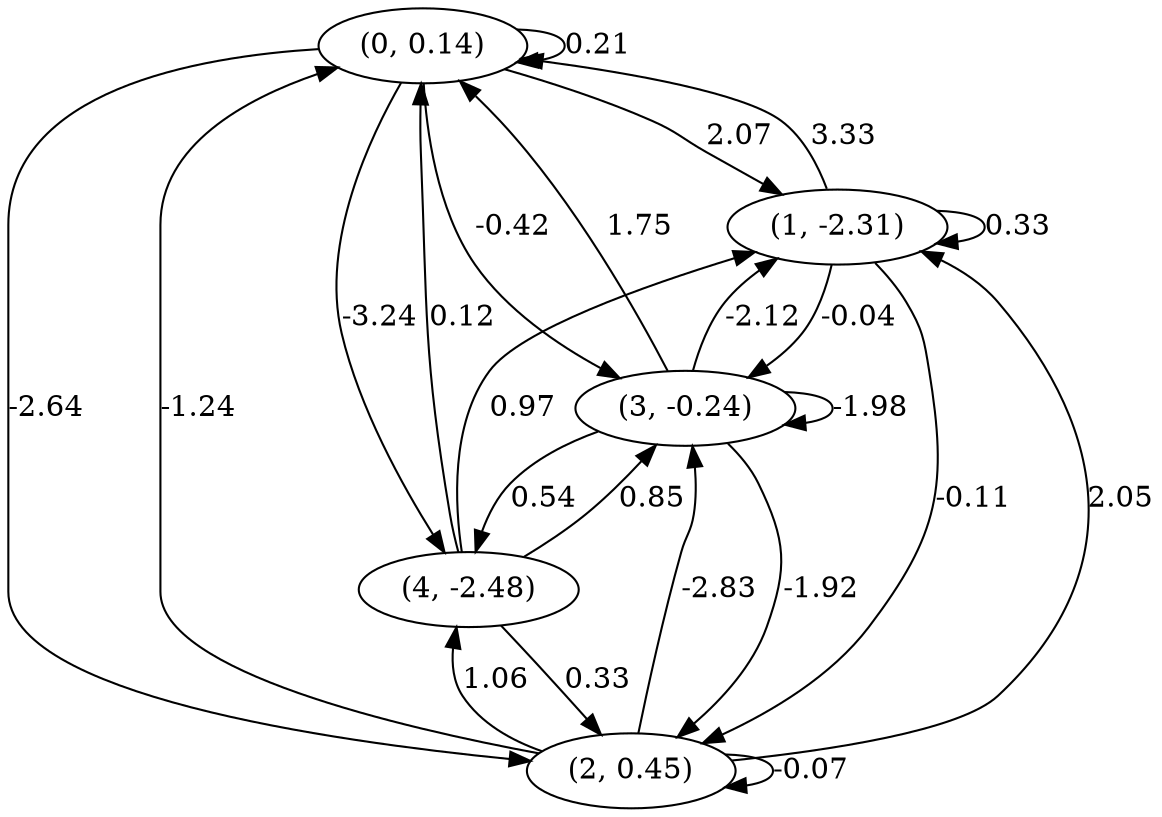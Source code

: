 digraph {
    0 [ label = "(0, 0.14)" ]
    1 [ label = "(1, -2.31)" ]
    2 [ label = "(2, 0.45)" ]
    3 [ label = "(3, -0.24)" ]
    4 [ label = "(4, -2.48)" ]
    0 -> 0 [ label = "0.21" ]
    1 -> 1 [ label = "0.33" ]
    2 -> 2 [ label = "-0.07" ]
    3 -> 3 [ label = "-1.98" ]
    1 -> 0 [ label = "3.33" ]
    2 -> 0 [ label = "-1.24" ]
    3 -> 0 [ label = "1.75" ]
    4 -> 0 [ label = "0.12" ]
    0 -> 1 [ label = "2.07" ]
    2 -> 1 [ label = "2.05" ]
    3 -> 1 [ label = "-2.12" ]
    4 -> 1 [ label = "0.97" ]
    0 -> 2 [ label = "-2.64" ]
    1 -> 2 [ label = "-0.11" ]
    3 -> 2 [ label = "-1.92" ]
    4 -> 2 [ label = "0.33" ]
    0 -> 3 [ label = "-0.42" ]
    1 -> 3 [ label = "-0.04" ]
    2 -> 3 [ label = "-2.83" ]
    4 -> 3 [ label = "0.85" ]
    0 -> 4 [ label = "-3.24" ]
    2 -> 4 [ label = "1.06" ]
    3 -> 4 [ label = "0.54" ]
}

